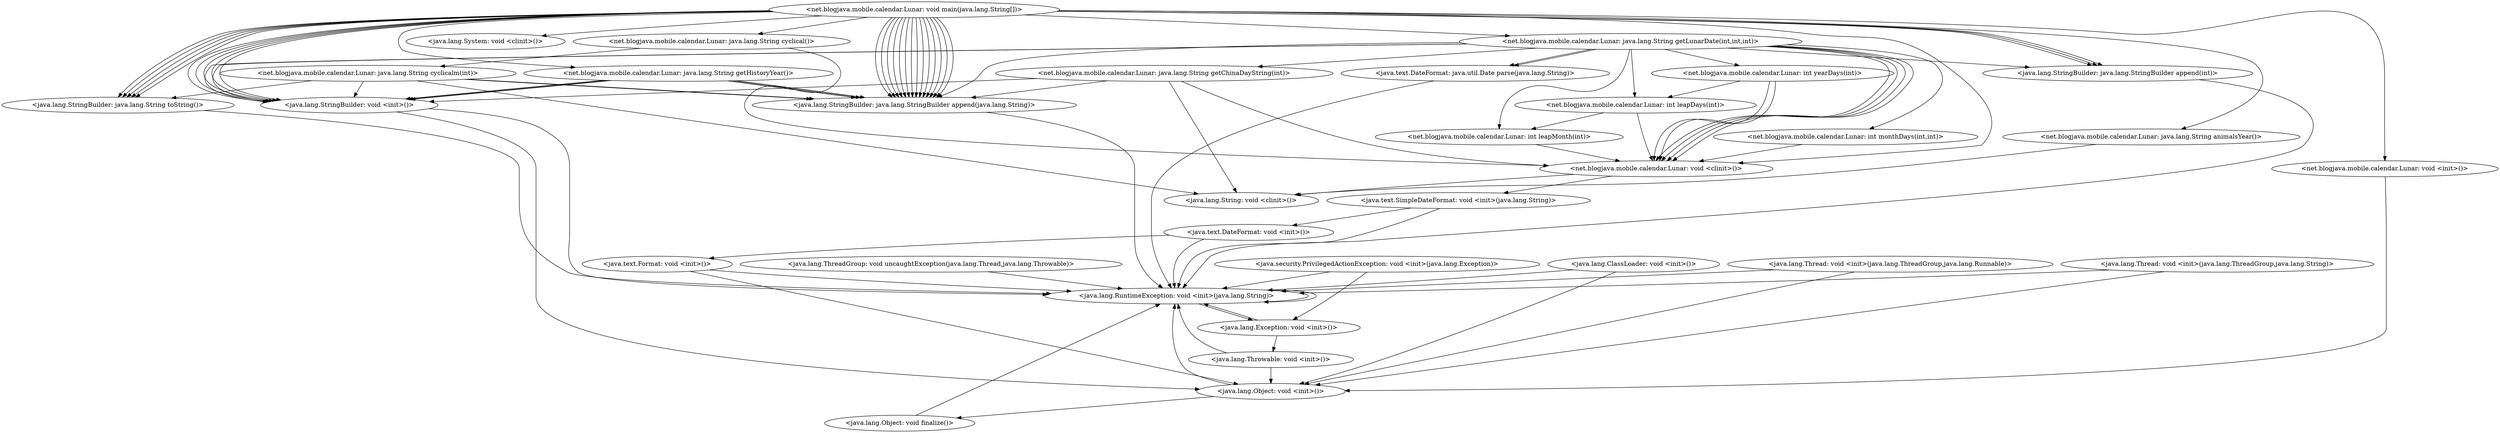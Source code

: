 digraph CallGraph {
"<net.blogjava.mobile.calendar.Lunar: void main(java.lang.String[])>" -> "<net.blogjava.mobile.calendar.Lunar: void <clinit>()>";
"<net.blogjava.mobile.calendar.Lunar: void main(java.lang.String[])>" -> "<java.lang.StringBuilder: void <init>()>";
"<net.blogjava.mobile.calendar.Lunar: void main(java.lang.String[])>" -> "<java.lang.StringBuilder: void <init>()>";
"<net.blogjava.mobile.calendar.Lunar: void main(java.lang.String[])>" -> "<java.lang.StringBuilder: void <init>()>";
"<net.blogjava.mobile.calendar.Lunar: void main(java.lang.String[])>" -> "<java.lang.StringBuilder: void <init>()>";
"<net.blogjava.mobile.calendar.Lunar: void main(java.lang.String[])>" -> "<java.lang.StringBuilder: void <init>()>";
"<net.blogjava.mobile.calendar.Lunar: void main(java.lang.String[])>" -> "<net.blogjava.mobile.calendar.Lunar: void <init>()>";
"<net.blogjava.mobile.calendar.Lunar: void main(java.lang.String[])>" -> "<java.lang.System: void <clinit>()>";
"<net.blogjava.mobile.calendar.Lunar: void <clinit>()>" -> "<java.lang.String: void <clinit>()>";
"<net.blogjava.mobile.calendar.Lunar: void <clinit>()>" -> "<java.text.SimpleDateFormat: void <init>(java.lang.String)>";
"<java.lang.ThreadGroup: void uncaughtException(java.lang.Thread,java.lang.Throwable)>" -> "<java.lang.RuntimeException: void <init>(java.lang.String)>";
"<java.lang.ClassLoader: void <init>()>" -> "<java.lang.Object: void <init>()>";
"<java.lang.ClassLoader: void <init>()>" -> "<java.lang.RuntimeException: void <init>(java.lang.String)>";
"<java.security.PrivilegedActionException: void <init>(java.lang.Exception)>" -> "<java.lang.Exception: void <init>()>";
"<java.security.PrivilegedActionException: void <init>(java.lang.Exception)>" -> "<java.lang.RuntimeException: void <init>(java.lang.String)>";
"<java.lang.Thread: void <init>(java.lang.ThreadGroup,java.lang.Runnable)>" -> "<java.lang.Object: void <init>()>";
"<java.lang.Thread: void <init>(java.lang.ThreadGroup,java.lang.Runnable)>" -> "<java.lang.RuntimeException: void <init>(java.lang.String)>";
"<java.lang.Thread: void <init>(java.lang.ThreadGroup,java.lang.String)>" -> "<java.lang.Object: void <init>()>";
"<java.lang.Thread: void <init>(java.lang.ThreadGroup,java.lang.String)>" -> "<java.lang.RuntimeException: void <init>(java.lang.String)>";
"<java.lang.StringBuilder: void <init>()>" -> "<java.lang.Object: void <init>()>";
"<java.lang.StringBuilder: void <init>()>" -> "<java.lang.RuntimeException: void <init>(java.lang.String)>";
"<net.blogjava.mobile.calendar.Lunar: void <init>()>" -> "<java.lang.Object: void <init>()>";
"<java.text.SimpleDateFormat: void <init>(java.lang.String)>" -> "<java.text.DateFormat: void <init>()>";
"<java.text.SimpleDateFormat: void <init>(java.lang.String)>" -> "<java.lang.RuntimeException: void <init>(java.lang.String)>";
"<java.lang.RuntimeException: void <init>(java.lang.String)>" -> "<java.lang.Exception: void <init>()>";
"<java.lang.RuntimeException: void <init>(java.lang.String)>" -> "<java.lang.RuntimeException: void <init>(java.lang.String)>";
"<java.lang.Object: void <init>()>" -> "<java.lang.Object: void finalize()>";
"<java.lang.Object: void <init>()>" -> "<java.lang.RuntimeException: void <init>(java.lang.String)>";
"<java.lang.Exception: void <init>()>" -> "<java.lang.Throwable: void <init>()>";
"<java.lang.Exception: void <init>()>" -> "<java.lang.RuntimeException: void <init>(java.lang.String)>";
"<java.text.DateFormat: void <init>()>" -> "<java.text.Format: void <init>()>";
"<java.text.DateFormat: void <init>()>" -> "<java.lang.RuntimeException: void <init>(java.lang.String)>";
"<java.lang.Object: void finalize()>" -> "<java.lang.RuntimeException: void <init>(java.lang.String)>";
"<java.lang.Throwable: void <init>()>" -> "<java.lang.Object: void <init>()>";
"<java.lang.Throwable: void <init>()>" -> "<java.lang.RuntimeException: void <init>(java.lang.String)>";
"<java.text.Format: void <init>()>" -> "<java.lang.Object: void <init>()>";
"<java.text.Format: void <init>()>" -> "<java.lang.RuntimeException: void <init>(java.lang.String)>";
"<net.blogjava.mobile.calendar.Lunar: void main(java.lang.String[])>" -> "<java.lang.StringBuilder: java.lang.StringBuilder append(java.lang.String)>";
"<net.blogjava.mobile.calendar.Lunar: void main(java.lang.String[])>" -> "<java.lang.StringBuilder: java.lang.StringBuilder append(int)>";
"<net.blogjava.mobile.calendar.Lunar: void main(java.lang.String[])>" -> "<java.lang.StringBuilder: java.lang.StringBuilder append(java.lang.String)>";
"<net.blogjava.mobile.calendar.Lunar: void main(java.lang.String[])>" -> "<java.lang.StringBuilder: java.lang.StringBuilder append(int)>";
"<net.blogjava.mobile.calendar.Lunar: void main(java.lang.String[])>" -> "<java.lang.StringBuilder: java.lang.StringBuilder append(java.lang.String)>";
"<net.blogjava.mobile.calendar.Lunar: void main(java.lang.String[])>" -> "<java.lang.StringBuilder: java.lang.StringBuilder append(int)>";
"<net.blogjava.mobile.calendar.Lunar: void main(java.lang.String[])>" -> "<java.lang.StringBuilder: java.lang.StringBuilder append(java.lang.String)>";
"<net.blogjava.mobile.calendar.Lunar: void main(java.lang.String[])>" -> "<java.lang.StringBuilder: java.lang.String toString()>";
"<net.blogjava.mobile.calendar.Lunar: void main(java.lang.String[])>" -> "<java.lang.StringBuilder: java.lang.StringBuilder append(java.lang.String)>";
"<net.blogjava.mobile.calendar.Lunar: void main(java.lang.String[])>" -> "<java.lang.StringBuilder: java.lang.StringBuilder append(java.lang.String)>";
"<net.blogjava.mobile.calendar.Lunar: void main(java.lang.String[])>" -> "<java.lang.StringBuilder: java.lang.String toString()>";
"<net.blogjava.mobile.calendar.Lunar: void main(java.lang.String[])>" -> "<java.lang.StringBuilder: java.lang.StringBuilder append(java.lang.String)>";
"<net.blogjava.mobile.calendar.Lunar: void main(java.lang.String[])>" -> "<java.lang.StringBuilder: java.lang.StringBuilder append(java.lang.String)>";
"<net.blogjava.mobile.calendar.Lunar: void main(java.lang.String[])>" -> "<java.lang.StringBuilder: java.lang.StringBuilder append(java.lang.String)>";
"<net.blogjava.mobile.calendar.Lunar: void main(java.lang.String[])>" -> "<java.lang.StringBuilder: java.lang.String toString()>";
"<net.blogjava.mobile.calendar.Lunar: void main(java.lang.String[])>" -> "<java.lang.StringBuilder: java.lang.StringBuilder append(java.lang.String)>";
"<net.blogjava.mobile.calendar.Lunar: void main(java.lang.String[])>" -> "<java.lang.StringBuilder: java.lang.StringBuilder append(java.lang.String)>";
"<net.blogjava.mobile.calendar.Lunar: void main(java.lang.String[])>" -> "<java.lang.StringBuilder: java.lang.StringBuilder append(java.lang.String)>";
"<net.blogjava.mobile.calendar.Lunar: void main(java.lang.String[])>" -> "<java.lang.StringBuilder: java.lang.String toString()>";
"<net.blogjava.mobile.calendar.Lunar: void main(java.lang.String[])>" -> "<java.lang.StringBuilder: java.lang.StringBuilder append(java.lang.String)>";
"<net.blogjava.mobile.calendar.Lunar: void main(java.lang.String[])>" -> "<java.lang.StringBuilder: java.lang.StringBuilder append(java.lang.String)>";
"<net.blogjava.mobile.calendar.Lunar: void main(java.lang.String[])>" -> "<java.lang.StringBuilder: java.lang.String toString()>";
"<java.lang.StringBuilder: java.lang.StringBuilder append(java.lang.String)>" -> "<java.lang.RuntimeException: void <init>(java.lang.String)>";
"<java.lang.StringBuilder: java.lang.StringBuilder append(int)>" -> "<java.lang.RuntimeException: void <init>(java.lang.String)>";
"<java.lang.StringBuilder: java.lang.String toString()>" -> "<java.lang.RuntimeException: void <init>(java.lang.String)>";
"<net.blogjava.mobile.calendar.Lunar: void main(java.lang.String[])>" -> "<net.blogjava.mobile.calendar.Lunar: java.lang.String getHistoryYear()>";
"<net.blogjava.mobile.calendar.Lunar: void main(java.lang.String[])>" -> "<net.blogjava.mobile.calendar.Lunar: java.lang.String cyclical()>";
"<net.blogjava.mobile.calendar.Lunar: void main(java.lang.String[])>" -> "<net.blogjava.mobile.calendar.Lunar: java.lang.String animalsYear()>";
"<net.blogjava.mobile.calendar.Lunar: void main(java.lang.String[])>" -> "<net.blogjava.mobile.calendar.Lunar: java.lang.String getLunarDate(int,int,int)>";
"<net.blogjava.mobile.calendar.Lunar: java.lang.String getHistoryYear()>" -> "<java.lang.StringBuilder: void <init>()>";
"<net.blogjava.mobile.calendar.Lunar: java.lang.String getHistoryYear()>" -> "<java.lang.StringBuilder: void <init>()>";
"<net.blogjava.mobile.calendar.Lunar: java.lang.String getHistoryYear()>" -> "<java.lang.StringBuilder: void <init>()>";
"<net.blogjava.mobile.calendar.Lunar: java.lang.String cyclical()>" -> "<net.blogjava.mobile.calendar.Lunar: void <clinit>()>";
"<net.blogjava.mobile.calendar.Lunar: java.lang.String cyclical()>" -> "<net.blogjava.mobile.calendar.Lunar: java.lang.String cyclicalm(int)>";
"<net.blogjava.mobile.calendar.Lunar: java.lang.String animalsYear()>" -> "<java.lang.String: void <clinit>()>";
"<net.blogjava.mobile.calendar.Lunar: java.lang.String getLunarDate(int,int,int)>" -> "<net.blogjava.mobile.calendar.Lunar: void <clinit>()>";
"<net.blogjava.mobile.calendar.Lunar: java.lang.String getLunarDate(int,int,int)>" -> "<net.blogjava.mobile.calendar.Lunar: java.lang.String getChinaDayString(int)>";
"<net.blogjava.mobile.calendar.Lunar: java.lang.String getLunarDate(int,int,int)>" -> "<java.lang.StringBuilder: void <init>()>";
"<net.blogjava.mobile.calendar.Lunar: java.lang.String getLunarDate(int,int,int)>" -> "<net.blogjava.mobile.calendar.Lunar: int monthDays(int,int)>";
"<net.blogjava.mobile.calendar.Lunar: java.lang.String getLunarDate(int,int,int)>" -> "<net.blogjava.mobile.calendar.Lunar: int leapDays(int)>";
"<net.blogjava.mobile.calendar.Lunar: java.lang.String getLunarDate(int,int,int)>" -> "<net.blogjava.mobile.calendar.Lunar: int leapMonth(int)>";
"<net.blogjava.mobile.calendar.Lunar: java.lang.String getLunarDate(int,int,int)>" -> "<net.blogjava.mobile.calendar.Lunar: int yearDays(int)>";
"<net.blogjava.mobile.calendar.Lunar: java.lang.String getLunarDate(int,int,int)>" -> "<java.lang.StringBuilder: void <init>()>";
"<net.blogjava.mobile.calendar.Lunar: java.lang.String getLunarDate(int,int,int)>" -> "<net.blogjava.mobile.calendar.Lunar: void <clinit>()>";
"<net.blogjava.mobile.calendar.Lunar: java.lang.String getLunarDate(int,int,int)>" -> "<net.blogjava.mobile.calendar.Lunar: void <clinit>()>";
"<net.blogjava.mobile.calendar.Lunar: java.lang.String getLunarDate(int,int,int)>" -> "<net.blogjava.mobile.calendar.Lunar: void <clinit>()>";
"<net.blogjava.mobile.calendar.Lunar: java.lang.String cyclicalm(int)>" -> "<java.lang.String: void <clinit>()>";
"<net.blogjava.mobile.calendar.Lunar: java.lang.String cyclicalm(int)>" -> "<java.lang.StringBuilder: void <init>()>";
"<net.blogjava.mobile.calendar.Lunar: java.lang.String getChinaDayString(int)>" -> "<java.lang.String: void <clinit>()>";
"<net.blogjava.mobile.calendar.Lunar: java.lang.String getChinaDayString(int)>" -> "<java.lang.StringBuilder: void <init>()>";
"<net.blogjava.mobile.calendar.Lunar: java.lang.String getChinaDayString(int)>" -> "<net.blogjava.mobile.calendar.Lunar: void <clinit>()>";
"<net.blogjava.mobile.calendar.Lunar: int monthDays(int,int)>" -> "<net.blogjava.mobile.calendar.Lunar: void <clinit>()>";
"<net.blogjava.mobile.calendar.Lunar: int leapDays(int)>" -> "<net.blogjava.mobile.calendar.Lunar: void <clinit>()>";
"<net.blogjava.mobile.calendar.Lunar: int leapDays(int)>" -> "<net.blogjava.mobile.calendar.Lunar: int leapMonth(int)>";
"<net.blogjava.mobile.calendar.Lunar: int leapMonth(int)>" -> "<net.blogjava.mobile.calendar.Lunar: void <clinit>()>";
"<net.blogjava.mobile.calendar.Lunar: int yearDays(int)>" -> "<net.blogjava.mobile.calendar.Lunar: void <clinit>()>";
"<net.blogjava.mobile.calendar.Lunar: int yearDays(int)>" -> "<net.blogjava.mobile.calendar.Lunar: int leapDays(int)>";
"<net.blogjava.mobile.calendar.Lunar: int yearDays(int)>" -> "<net.blogjava.mobile.calendar.Lunar: void <clinit>()>";
"<net.blogjava.mobile.calendar.Lunar: java.lang.String getChinaDayString(int)>" -> "<java.lang.StringBuilder: java.lang.StringBuilder append(java.lang.String)>";
"<net.blogjava.mobile.calendar.Lunar: java.lang.String cyclicalm(int)>" -> "<java.lang.StringBuilder: java.lang.StringBuilder append(java.lang.String)>";
"<net.blogjava.mobile.calendar.Lunar: java.lang.String cyclicalm(int)>" -> "<java.lang.StringBuilder: java.lang.StringBuilder append(java.lang.String)>";
"<net.blogjava.mobile.calendar.Lunar: java.lang.String cyclicalm(int)>" -> "<java.lang.StringBuilder: java.lang.String toString()>";
"<net.blogjava.mobile.calendar.Lunar: java.lang.String getLunarDate(int,int,int)>" -> "<java.lang.StringBuilder: java.lang.StringBuilder append(int)>";
"<net.blogjava.mobile.calendar.Lunar: java.lang.String getLunarDate(int,int,int)>" -> "<java.lang.StringBuilder: java.lang.StringBuilder append(java.lang.String)>";
"<net.blogjava.mobile.calendar.Lunar: java.lang.String getLunarDate(int,int,int)>" -> "<java.text.DateFormat: java.util.Date parse(java.lang.String)>";
"<net.blogjava.mobile.calendar.Lunar: java.lang.String getLunarDate(int,int,int)>" -> "<java.text.DateFormat: java.util.Date parse(java.lang.String)>";
"<java.text.DateFormat: java.util.Date parse(java.lang.String)>" -> "<java.lang.RuntimeException: void <init>(java.lang.String)>";
"<net.blogjava.mobile.calendar.Lunar: java.lang.String getHistoryYear()>" -> "<java.lang.StringBuilder: java.lang.StringBuilder append(java.lang.String)>";
"<net.blogjava.mobile.calendar.Lunar: java.lang.String getHistoryYear()>" -> "<java.lang.StringBuilder: java.lang.StringBuilder append(java.lang.String)>";
"<net.blogjava.mobile.calendar.Lunar: java.lang.String getHistoryYear()>" -> "<java.lang.StringBuilder: java.lang.StringBuilder append(java.lang.String)>";
}
